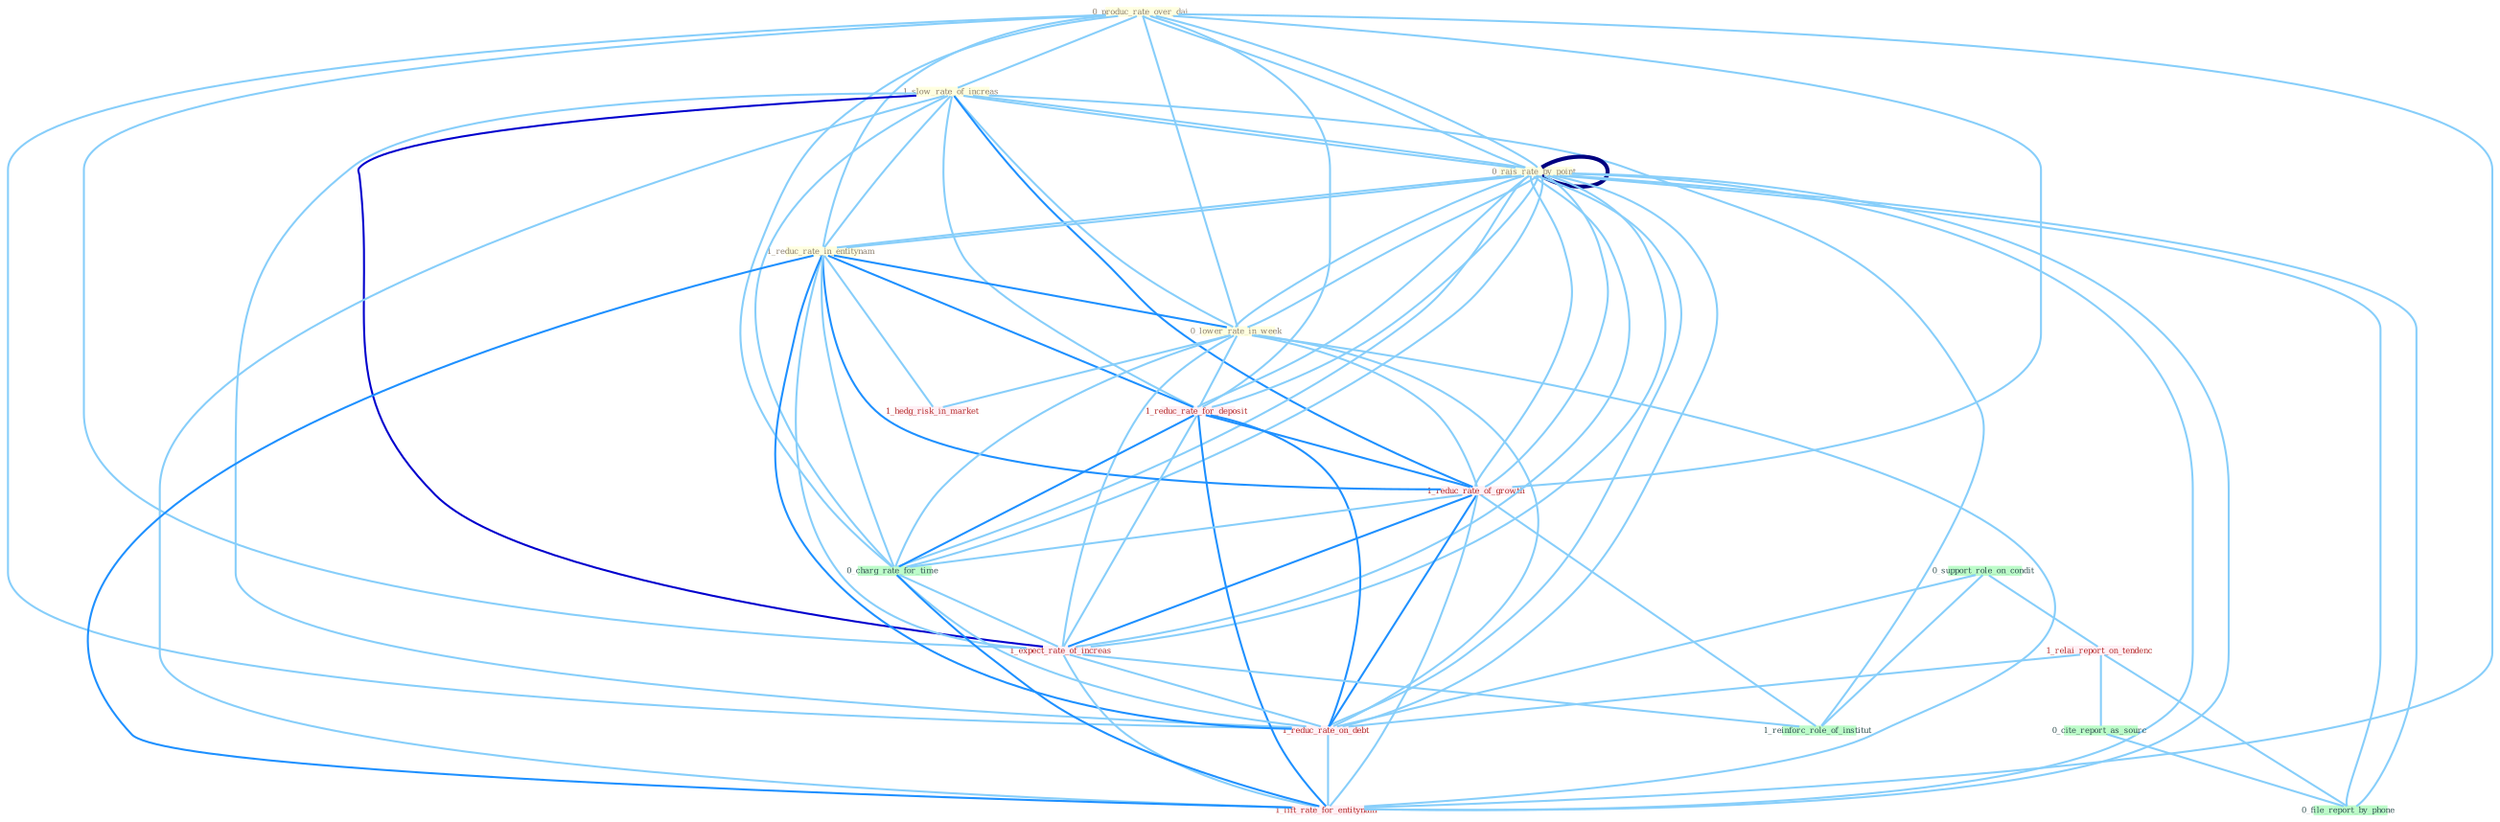 Graph G{ 
    node
    [shape=polygon,style=filled,width=.5,height=.06,color="#BDFCC9",fixedsize=true,fontsize=4,
    fontcolor="#2f4f4f"];
    {node
    [color="#ffffe0", fontcolor="#8b7d6b"] "0_produc_rate_over_dai " "1_slow_rate_of_increas " "0_rais_rate_by_point " "0_rais_rate_by_point " "1_reduc_rate_in_entitynam " "0_lower_rate_in_week "}
{node [color="#fff0f5", fontcolor="#b22222"] "1_reduc_rate_for_deposit " "1_relai_report_on_tendenc " "1_reduc_rate_of_growth " "1_expect_rate_of_increas " "1_reduc_rate_on_debt " "1_lift_rate_for_entitynam " "1_hedg_risk_in_market "}
edge [color="#B0E2FF"];

	"0_produc_rate_over_dai " -- "1_slow_rate_of_increas " [w="1", color="#87cefa" ];
	"0_produc_rate_over_dai " -- "0_rais_rate_by_point " [w="1", color="#87cefa" ];
	"0_produc_rate_over_dai " -- "0_rais_rate_by_point " [w="1", color="#87cefa" ];
	"0_produc_rate_over_dai " -- "1_reduc_rate_in_entitynam " [w="1", color="#87cefa" ];
	"0_produc_rate_over_dai " -- "0_lower_rate_in_week " [w="1", color="#87cefa" ];
	"0_produc_rate_over_dai " -- "1_reduc_rate_for_deposit " [w="1", color="#87cefa" ];
	"0_produc_rate_over_dai " -- "1_reduc_rate_of_growth " [w="1", color="#87cefa" ];
	"0_produc_rate_over_dai " -- "0_charg_rate_for_time " [w="1", color="#87cefa" ];
	"0_produc_rate_over_dai " -- "1_expect_rate_of_increas " [w="1", color="#87cefa" ];
	"0_produc_rate_over_dai " -- "1_reduc_rate_on_debt " [w="1", color="#87cefa" ];
	"0_produc_rate_over_dai " -- "1_lift_rate_for_entitynam " [w="1", color="#87cefa" ];
	"1_slow_rate_of_increas " -- "0_rais_rate_by_point " [w="1", color="#87cefa" ];
	"1_slow_rate_of_increas " -- "0_rais_rate_by_point " [w="1", color="#87cefa" ];
	"1_slow_rate_of_increas " -- "1_reduc_rate_in_entitynam " [w="1", color="#87cefa" ];
	"1_slow_rate_of_increas " -- "0_lower_rate_in_week " [w="1", color="#87cefa" ];
	"1_slow_rate_of_increas " -- "1_reduc_rate_for_deposit " [w="1", color="#87cefa" ];
	"1_slow_rate_of_increas " -- "1_reduc_rate_of_growth " [w="2", color="#1e90ff" , len=0.8];
	"1_slow_rate_of_increas " -- "0_charg_rate_for_time " [w="1", color="#87cefa" ];
	"1_slow_rate_of_increas " -- "1_expect_rate_of_increas " [w="3", color="#0000cd" , len=0.6];
	"1_slow_rate_of_increas " -- "1_reduc_rate_on_debt " [w="1", color="#87cefa" ];
	"1_slow_rate_of_increas " -- "1_reinforc_role_of_institut " [w="1", color="#87cefa" ];
	"1_slow_rate_of_increas " -- "1_lift_rate_for_entitynam " [w="1", color="#87cefa" ];
	"0_rais_rate_by_point " -- "0_rais_rate_by_point " [w="4", style=bold, color="#000080", len=0.4];
	"0_rais_rate_by_point " -- "1_reduc_rate_in_entitynam " [w="1", color="#87cefa" ];
	"0_rais_rate_by_point " -- "0_lower_rate_in_week " [w="1", color="#87cefa" ];
	"0_rais_rate_by_point " -- "1_reduc_rate_for_deposit " [w="1", color="#87cefa" ];
	"0_rais_rate_by_point " -- "1_reduc_rate_of_growth " [w="1", color="#87cefa" ];
	"0_rais_rate_by_point " -- "0_file_report_by_phone " [w="1", color="#87cefa" ];
	"0_rais_rate_by_point " -- "0_charg_rate_for_time " [w="1", color="#87cefa" ];
	"0_rais_rate_by_point " -- "1_expect_rate_of_increas " [w="1", color="#87cefa" ];
	"0_rais_rate_by_point " -- "1_reduc_rate_on_debt " [w="1", color="#87cefa" ];
	"0_rais_rate_by_point " -- "1_lift_rate_for_entitynam " [w="1", color="#87cefa" ];
	"0_rais_rate_by_point " -- "1_reduc_rate_in_entitynam " [w="1", color="#87cefa" ];
	"0_rais_rate_by_point " -- "0_lower_rate_in_week " [w="1", color="#87cefa" ];
	"0_rais_rate_by_point " -- "1_reduc_rate_for_deposit " [w="1", color="#87cefa" ];
	"0_rais_rate_by_point " -- "1_reduc_rate_of_growth " [w="1", color="#87cefa" ];
	"0_rais_rate_by_point " -- "0_file_report_by_phone " [w="1", color="#87cefa" ];
	"0_rais_rate_by_point " -- "0_charg_rate_for_time " [w="1", color="#87cefa" ];
	"0_rais_rate_by_point " -- "1_expect_rate_of_increas " [w="1", color="#87cefa" ];
	"0_rais_rate_by_point " -- "1_reduc_rate_on_debt " [w="1", color="#87cefa" ];
	"0_rais_rate_by_point " -- "1_lift_rate_for_entitynam " [w="1", color="#87cefa" ];
	"1_reduc_rate_in_entitynam " -- "0_lower_rate_in_week " [w="2", color="#1e90ff" , len=0.8];
	"1_reduc_rate_in_entitynam " -- "1_reduc_rate_for_deposit " [w="2", color="#1e90ff" , len=0.8];
	"1_reduc_rate_in_entitynam " -- "1_reduc_rate_of_growth " [w="2", color="#1e90ff" , len=0.8];
	"1_reduc_rate_in_entitynam " -- "0_charg_rate_for_time " [w="1", color="#87cefa" ];
	"1_reduc_rate_in_entitynam " -- "1_expect_rate_of_increas " [w="1", color="#87cefa" ];
	"1_reduc_rate_in_entitynam " -- "1_reduc_rate_on_debt " [w="2", color="#1e90ff" , len=0.8];
	"1_reduc_rate_in_entitynam " -- "1_lift_rate_for_entitynam " [w="2", color="#1e90ff" , len=0.8];
	"1_reduc_rate_in_entitynam " -- "1_hedg_risk_in_market " [w="1", color="#87cefa" ];
	"0_lower_rate_in_week " -- "1_reduc_rate_for_deposit " [w="1", color="#87cefa" ];
	"0_lower_rate_in_week " -- "1_reduc_rate_of_growth " [w="1", color="#87cefa" ];
	"0_lower_rate_in_week " -- "0_charg_rate_for_time " [w="1", color="#87cefa" ];
	"0_lower_rate_in_week " -- "1_expect_rate_of_increas " [w="1", color="#87cefa" ];
	"0_lower_rate_in_week " -- "1_reduc_rate_on_debt " [w="1", color="#87cefa" ];
	"0_lower_rate_in_week " -- "1_lift_rate_for_entitynam " [w="1", color="#87cefa" ];
	"0_lower_rate_in_week " -- "1_hedg_risk_in_market " [w="1", color="#87cefa" ];
	"1_reduc_rate_for_deposit " -- "1_reduc_rate_of_growth " [w="2", color="#1e90ff" , len=0.8];
	"1_reduc_rate_for_deposit " -- "0_charg_rate_for_time " [w="2", color="#1e90ff" , len=0.8];
	"1_reduc_rate_for_deposit " -- "1_expect_rate_of_increas " [w="1", color="#87cefa" ];
	"1_reduc_rate_for_deposit " -- "1_reduc_rate_on_debt " [w="2", color="#1e90ff" , len=0.8];
	"1_reduc_rate_for_deposit " -- "1_lift_rate_for_entitynam " [w="2", color="#1e90ff" , len=0.8];
	"0_support_role_on_condit " -- "1_relai_report_on_tendenc " [w="1", color="#87cefa" ];
	"0_support_role_on_condit " -- "1_reduc_rate_on_debt " [w="1", color="#87cefa" ];
	"0_support_role_on_condit " -- "1_reinforc_role_of_institut " [w="1", color="#87cefa" ];
	"1_relai_report_on_tendenc " -- "0_cite_report_as_sourc " [w="1", color="#87cefa" ];
	"1_relai_report_on_tendenc " -- "0_file_report_by_phone " [w="1", color="#87cefa" ];
	"1_relai_report_on_tendenc " -- "1_reduc_rate_on_debt " [w="1", color="#87cefa" ];
	"0_cite_report_as_sourc " -- "0_file_report_by_phone " [w="1", color="#87cefa" ];
	"1_reduc_rate_of_growth " -- "0_charg_rate_for_time " [w="1", color="#87cefa" ];
	"1_reduc_rate_of_growth " -- "1_expect_rate_of_increas " [w="2", color="#1e90ff" , len=0.8];
	"1_reduc_rate_of_growth " -- "1_reduc_rate_on_debt " [w="2", color="#1e90ff" , len=0.8];
	"1_reduc_rate_of_growth " -- "1_reinforc_role_of_institut " [w="1", color="#87cefa" ];
	"1_reduc_rate_of_growth " -- "1_lift_rate_for_entitynam " [w="1", color="#87cefa" ];
	"0_charg_rate_for_time " -- "1_expect_rate_of_increas " [w="1", color="#87cefa" ];
	"0_charg_rate_for_time " -- "1_reduc_rate_on_debt " [w="1", color="#87cefa" ];
	"0_charg_rate_for_time " -- "1_lift_rate_for_entitynam " [w="2", color="#1e90ff" , len=0.8];
	"1_expect_rate_of_increas " -- "1_reduc_rate_on_debt " [w="1", color="#87cefa" ];
	"1_expect_rate_of_increas " -- "1_reinforc_role_of_institut " [w="1", color="#87cefa" ];
	"1_expect_rate_of_increas " -- "1_lift_rate_for_entitynam " [w="1", color="#87cefa" ];
	"1_reduc_rate_on_debt " -- "1_lift_rate_for_entitynam " [w="1", color="#87cefa" ];
}